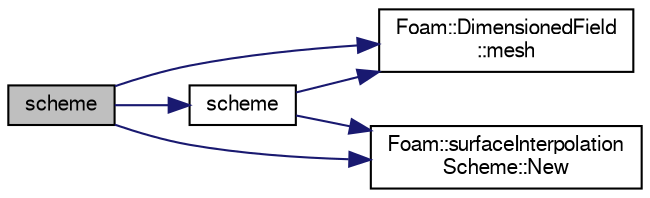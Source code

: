 digraph "scheme"
{
  bgcolor="transparent";
  edge [fontname="FreeSans",fontsize="10",labelfontname="FreeSans",labelfontsize="10"];
  node [fontname="FreeSans",fontsize="10",shape=record];
  rankdir="LR";
  Node26713 [label="scheme",height=0.2,width=0.4,color="black", fillcolor="grey75", style="filled", fontcolor="black"];
  Node26713 -> Node26714 [color="midnightblue",fontsize="10",style="solid",fontname="FreeSans"];
  Node26714 [label="Foam::DimensionedField\l::mesh",height=0.2,width=0.4,color="black",URL="$a26390.html#a8f1110830348a1448a14ab5e3cf47e3b",tooltip="Return mesh. "];
  Node26713 -> Node26715 [color="midnightblue",fontsize="10",style="solid",fontname="FreeSans"];
  Node26715 [label="Foam::surfaceInterpolation\lScheme::New",height=0.2,width=0.4,color="black",URL="$a23278.html#a4228053a08db320a1a8c647eedfc41b0",tooltip="Return new tmp interpolation scheme. "];
  Node26713 -> Node26716 [color="midnightblue",fontsize="10",style="solid",fontname="FreeSans"];
  Node26716 [label="scheme",height=0.2,width=0.4,color="black",URL="$a21134.html#a721cf452d2459f7973ea19791fa29ead"];
  Node26716 -> Node26714 [color="midnightblue",fontsize="10",style="solid",fontname="FreeSans"];
  Node26716 -> Node26715 [color="midnightblue",fontsize="10",style="solid",fontname="FreeSans"];
}

